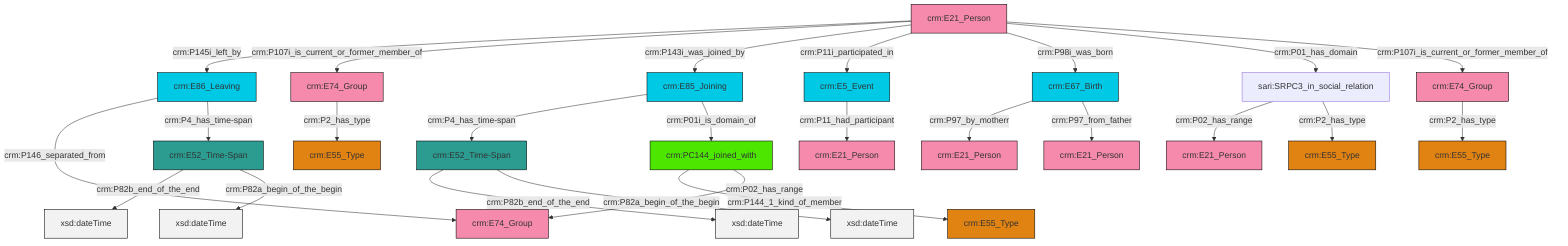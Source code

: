 graph TD
classDef Literal fill:#f2f2f2,stroke:#000000;
classDef CRM_Entity fill:#FFFFFF,stroke:#000000;
classDef Temporal_Entity fill:#00C9E6, stroke:#000000;
classDef Type fill:#E18312, stroke:#000000;
classDef Time-Span fill:#2C9C91, stroke:#000000;
classDef Appellation fill:#FFEB7F, stroke:#000000;
classDef Place fill:#008836, stroke:#000000;
classDef Persistent_Item fill:#B266B2, stroke:#000000;
classDef Conceptual_Object fill:#FFD700, stroke:#000000;
classDef Physical_Thing fill:#D2B48C, stroke:#000000;
classDef Actor fill:#f58aad, stroke:#000000;
classDef PC_Classes fill:#4ce600, stroke:#000000;
classDef Multi fill:#cccccc,stroke:#000000;

0["crm:E52_Time-Span"]:::Time-Span -->|crm:P82b_end_of_the_end| 1[xsd:dateTime]:::Literal
4["crm:E86_Leaving"]:::Temporal_Entity -->|crm:P146_separated_from| 5["crm:E74_Group"]:::Actor
8["sari:SRPC3_in_social_relation"]:::Default -->|crm:P02_has_range| 6["crm:E21_Person"]:::Actor
2["crm:E74_Group"]:::Actor -->|crm:P2_has_type| 14["crm:E55_Type"]:::Type
20["crm:E21_Person"]:::Actor -->|crm:P145i_left_by| 4["crm:E86_Leaving"]:::Temporal_Entity
21["crm:E74_Group"]:::Actor -->|crm:P2_has_type| 17["crm:E55_Type"]:::Type
0["crm:E52_Time-Span"]:::Time-Span -->|crm:P82a_begin_of_the_begin| 22[xsd:dateTime]:::Literal
20["crm:E21_Person"]:::Actor -->|crm:P107i_is_current_or_former_member_of| 2["crm:E74_Group"]:::Actor
23["crm:PC144_joined_with"]:::PC_Classes -->|crm:P144_1_kind_of_member| 9["crm:E55_Type"]:::Type
25["crm:E52_Time-Span"]:::Time-Span -->|crm:P82b_end_of_the_end| 27[xsd:dateTime]:::Literal
28["crm:E85_Joining"]:::Temporal_Entity -->|crm:P4_has_time-span| 25["crm:E52_Time-Span"]:::Time-Span
29["crm:E67_Birth"]:::Temporal_Entity -->|crm:P97_by_motherr| 30["crm:E21_Person"]:::Actor
20["crm:E21_Person"]:::Actor -->|crm:P143i_was_joined_by| 28["crm:E85_Joining"]:::Temporal_Entity
8["sari:SRPC3_in_social_relation"]:::Default -->|crm:P2_has_type| 37["crm:E55_Type"]:::Type
25["crm:E52_Time-Span"]:::Time-Span -->|crm:P82a_begin_of_the_begin| 40[xsd:dateTime]:::Literal
20["crm:E21_Person"]:::Actor -->|crm:P11i_participated_in| 15["crm:E5_Event"]:::Temporal_Entity
4["crm:E86_Leaving"]:::Temporal_Entity -->|crm:P4_has_time-span| 0["crm:E52_Time-Span"]:::Time-Span
20["crm:E21_Person"]:::Actor -->|crm:P98i_was_born| 29["crm:E67_Birth"]:::Temporal_Entity
28["crm:E85_Joining"]:::Temporal_Entity -->|crm:P01i_is_domain_of| 23["crm:PC144_joined_with"]:::PC_Classes
15["crm:E5_Event"]:::Temporal_Entity -->|crm:P11_had_participant| 43["crm:E21_Person"]:::Actor
20["crm:E21_Person"]:::Actor -->|crm:P01_has_domain| 8["sari:SRPC3_in_social_relation"]:::Default
20["crm:E21_Person"]:::Actor -->|crm:P107i_is_current_or_former_member_of| 21["crm:E74_Group"]:::Actor
23["crm:PC144_joined_with"]:::PC_Classes -->|crm:P02_has_range| 5["crm:E74_Group"]:::Actor
29["crm:E67_Birth"]:::Temporal_Entity -->|crm:P97_from_father| 38["crm:E21_Person"]:::Actor